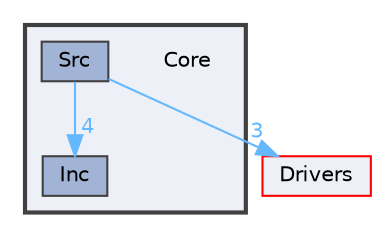 digraph "Core"
{
 // LATEX_PDF_SIZE
  bgcolor="transparent";
  edge [fontname=Helvetica,fontsize=10,labelfontname=Helvetica,labelfontsize=10];
  node [fontname=Helvetica,fontsize=10,shape=box,height=0.2,width=0.4];
  compound=true
  subgraph clusterdir_c6310732a22f63c0c2fc5595561e68f1 {
    graph [ bgcolor="#edf0f7", pencolor="grey25", label="", fontname=Helvetica,fontsize=10 style="filled,bold", URL="dir_c6310732a22f63c0c2fc5595561e68f1.html",tooltip=""]
    dir_c6310732a22f63c0c2fc5595561e68f1 [shape=plaintext, label="Core"];
  dir_e2489e887f17afa3cbc07a4ec152cdd2 [label="Inc", fillcolor="#a2b4d6", color="grey25", style="filled", URL="dir_e2489e887f17afa3cbc07a4ec152cdd2.html",tooltip=""];
  dir_b596f468b52957496e4f78b80e029268 [label="Src", fillcolor="#a2b4d6", color="grey25", style="filled", URL="dir_b596f468b52957496e4f78b80e029268.html",tooltip=""];
  }
  dir_60925fc218da8ca7908795bf5f624060 [label="Drivers", fillcolor="#edf0f7", color="red", style="filled", URL="dir_60925fc218da8ca7908795bf5f624060.html",tooltip=""];
  dir_b596f468b52957496e4f78b80e029268->dir_60925fc218da8ca7908795bf5f624060 [headlabel="3", labeldistance=1.5 headhref="dir_000005_000002.html" href="dir_000005_000002.html" color="steelblue1" fontcolor="steelblue1"];
  dir_b596f468b52957496e4f78b80e029268->dir_e2489e887f17afa3cbc07a4ec152cdd2 [headlabel="4", labeldistance=1.5 headhref="dir_000005_000003.html" href="dir_000005_000003.html" color="steelblue1" fontcolor="steelblue1"];
}
